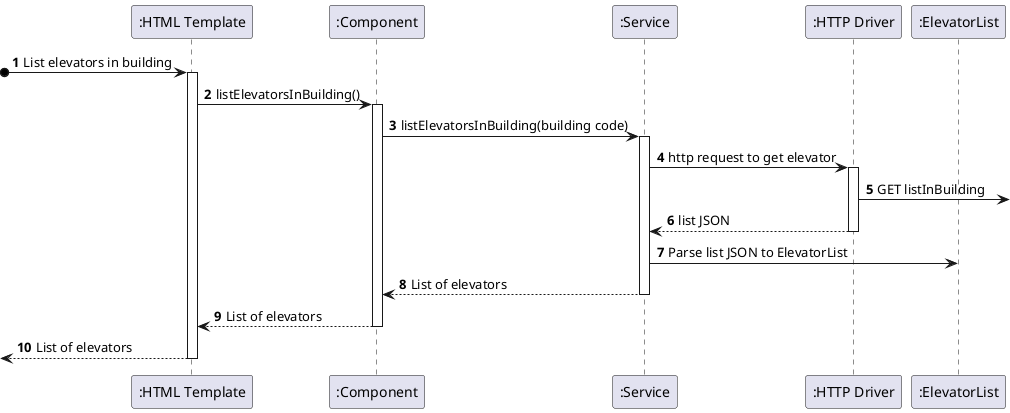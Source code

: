 @startuml ProcessView

autonumber

participant ":HTML Template" as Template
participant ":Component" as Component
participant ":Service" as Service
participant ":HTTP Driver" as Driver
participant ":ElevatorList" as ElevatorList


?o-> Template: List elevators in building
activate Template
Template-> Component: listElevatorsInBuilding()
activate Component
Component -> Service: listElevatorsInBuilding(building code)
activate Service
Service -> Driver: http request to get elevator
activate Driver
Driver ->: GET listInBuilding
Driver --> Service: list JSON
deactivate Driver
Service -> ElevatorList: Parse list JSON to ElevatorList
Service --> Component: List of elevators
deactivate Service
Component --> Template: List of elevators
deactivate Component
<-- Template: List of elevators
deactivate Template


@enduml
